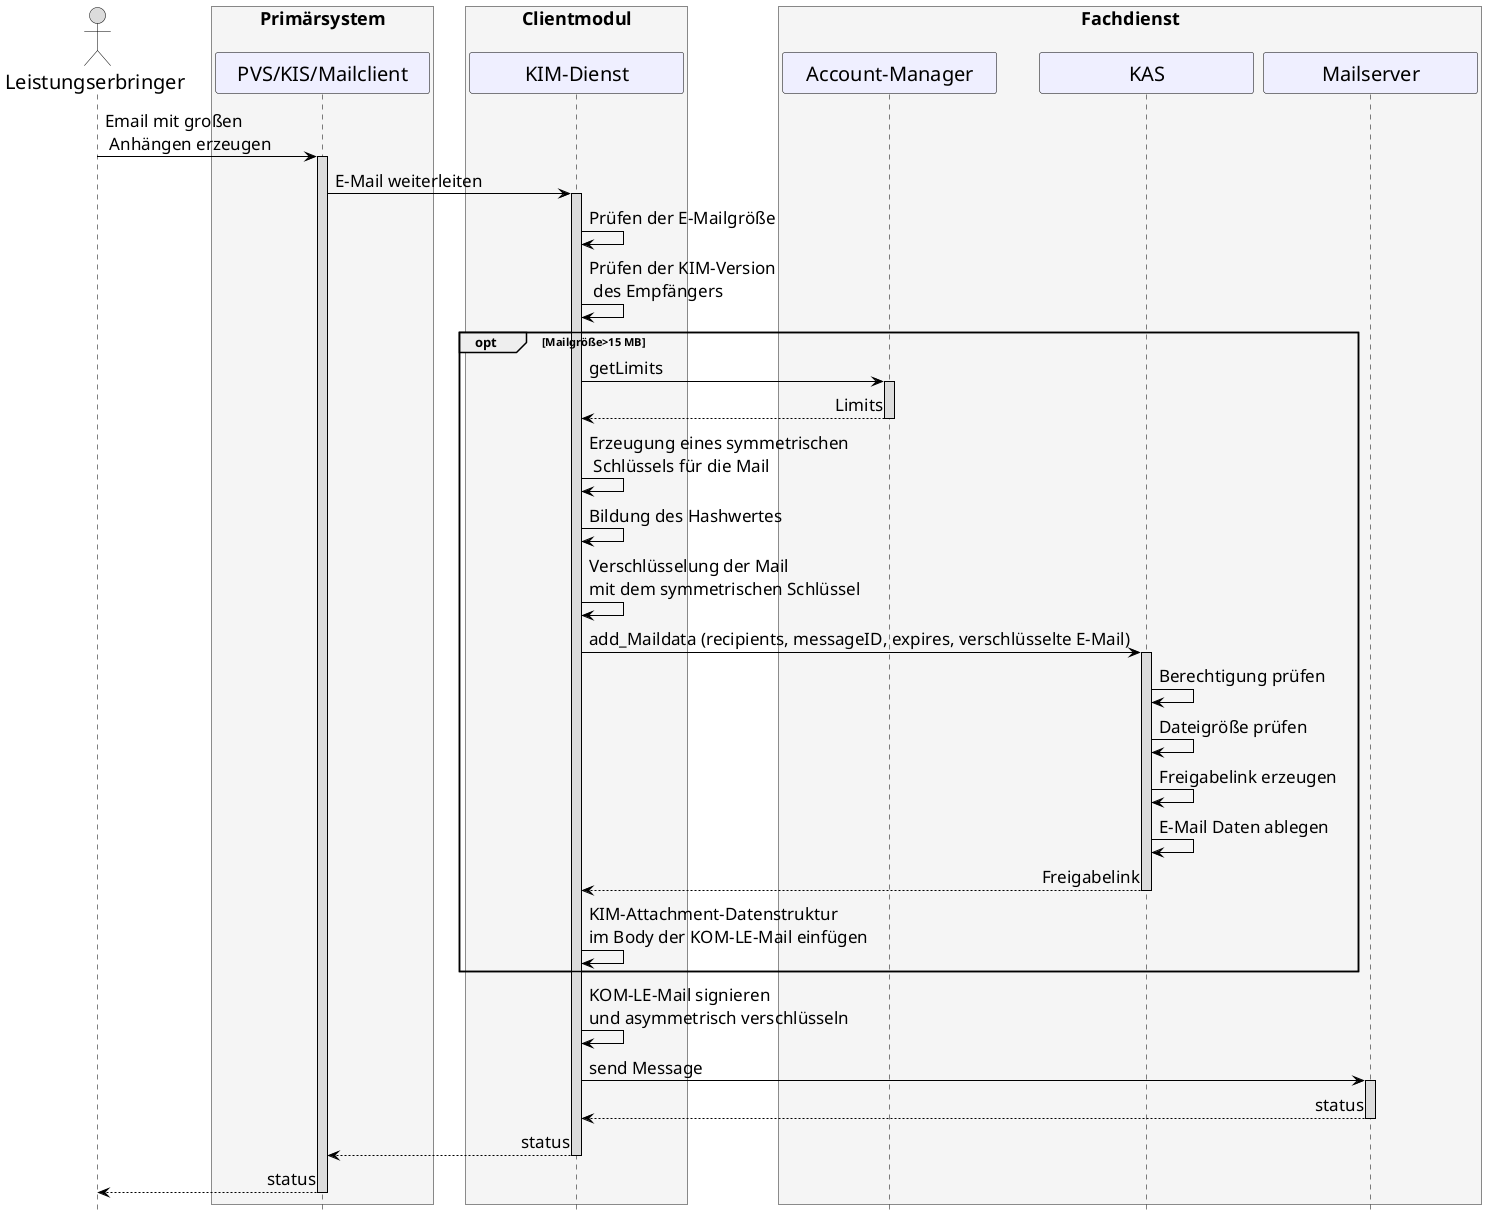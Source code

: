 /'
# KIM 1.5
# Account Manager
# Sequence Diagram
# Name: Operation kas mail senden
'/

@startuml
skinparam sequenceMessageAlign direction
skinparam minClassWidth 200
skinparam BoxPadding 15
skinparam sequenceReferenceHeaderBackgroundColor palegreen
scale max 2048 width
hide footbox

skinparam sequence {
ArrowColor black
ArrowFontSize 17
ActorBorderColor black
LifeLineBorderColor black
LifeLineBackgroundColor Gainsboro

ParticipantBorderColor Motivation
ParticipantBackgroundColor Motivation
ParticipantFontSize 20
ParticipantFontColor black
ParticipantBorderColor Black
ParticipantBackgroundColor MOTIVATION

ActorBackgroundColor Gainsboro
ActorFontColor black
ActorFontSize 20
ActorFontName Aapex
}
      actor L as "Leistungserbringer"
      box <size:18>Primärsystem\n #WhiteSmoke
            participant P as "PVS/KIS/Mailclient"
      end box
      box <size:18>Clientmodul\n #WhiteSmoke
      participant KM as "KIM-Dienst"
      end box
      box <size:18>Fachdienst\n #WhiteSmoke
      participant AM as "Account-Manager"
      participant K as "KAS"
      participant MS as "Mailserver"
      end box

L->P: Email mit großen\n Anhängen erzeugen
 activate P
 P->KM: E-Mail weiterleiten
 activate KM
 KM->KM: Prüfen der E-Mailgröße
 KM->KM: Prüfen der KIM-Version\n des Empfängers
 opt Mailgröße>15 MB
 KM->AM: getLimits
 activate AM
 AM-->KM: Limits
 deactivate AM
 KM->KM: Erzeugung eines symmetrischen\n Schlüssels für die Mail
 KM->KM: Bildung des Hashwertes
 KM->KM: Verschlüsselung der Mail \nmit dem symmetrischen Schlüssel
 KM->K: add_Maildata (recipients, messageID, expires, verschlüsselte E-Mail)
 activate K
 K->K: Berechtigung prüfen
 K->K: Dateigröße prüfen
 K->K: Freigabelink erzeugen
 K->K: E-Mail Daten ablegen
 K-->KM: Freigabelink
 deactivate K
 KM->KM: KIM-Attachment-Datenstruktur \nim Body der KOM-LE-Mail einfügen
 end
 KM->KM: KOM-LE-Mail signieren \nund asymmetrisch verschlüsseln
 KM->MS++: send Message
 MS-->KM--: status
 KM-->P:status
 deactivate KM
 P-->L:status
 deactivate P
@enduml
